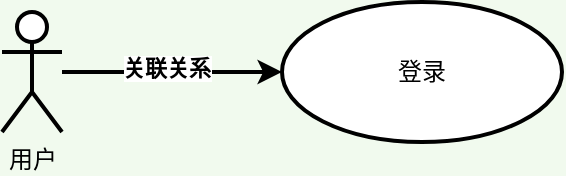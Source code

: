 <mxfile version="17.4.3" type="github">
  <diagram id="prtHgNgQTEPvFCAcTncT" name="Page-1">
    <mxGraphModel dx="1133" dy="737" grid="1" gridSize="10" guides="1" tooltips="1" connect="1" arrows="1" fold="1" page="1" pageScale="1" pageWidth="827" pageHeight="1169" background="#F1FAEE" math="0" shadow="0">
      <root>
        <mxCell id="0" />
        <mxCell id="1" parent="0" />
        <mxCell id="hWKJte8JxfMJV44TxGRM-3" value="" style="edgeStyle=orthogonalEdgeStyle;rounded=0;orthogonalLoop=1;jettySize=auto;html=1;strokeWidth=2;" edge="1" parent="1" source="hWKJte8JxfMJV44TxGRM-1" target="hWKJte8JxfMJV44TxGRM-2">
          <mxGeometry relative="1" as="geometry" />
        </mxCell>
        <mxCell id="hWKJte8JxfMJV44TxGRM-4" value="关联关系" style="edgeLabel;html=1;align=center;verticalAlign=middle;resizable=0;points=[];fontStyle=1" vertex="1" connectable="0" parent="hWKJte8JxfMJV44TxGRM-3">
          <mxGeometry x="-0.054" y="2" relative="1" as="geometry">
            <mxPoint as="offset" />
          </mxGeometry>
        </mxCell>
        <mxCell id="hWKJte8JxfMJV44TxGRM-1" value="用户" style="shape=umlActor;verticalLabelPosition=bottom;verticalAlign=top;html=1;strokeWidth=2;" vertex="1" parent="1">
          <mxGeometry x="250" y="125" width="30" height="60" as="geometry" />
        </mxCell>
        <mxCell id="hWKJte8JxfMJV44TxGRM-2" value="登录" style="ellipse;whiteSpace=wrap;html=1;strokeWidth=2;" vertex="1" parent="1">
          <mxGeometry x="390" y="120" width="140" height="70" as="geometry" />
        </mxCell>
      </root>
    </mxGraphModel>
  </diagram>
</mxfile>
